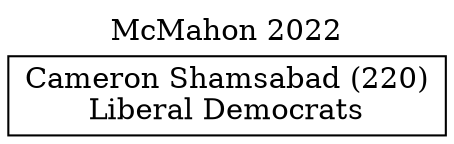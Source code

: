 // House preference flow
digraph "Cameron Shamsabad (220)_McMahon_2022" {
	graph [label="McMahon 2022" labelloc=t mclimit=10]
	node [shape=box]
	"Cameron Shamsabad (220)" [label="Cameron Shamsabad (220)
Liberal Democrats"]
}
